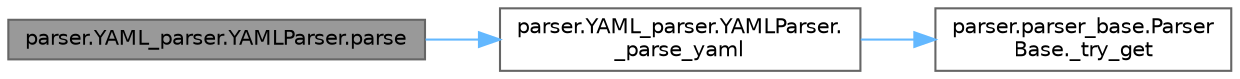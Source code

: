 digraph "parser.YAML_parser.YAMLParser.parse"
{
 // INTERACTIVE_SVG=YES
 // LATEX_PDF_SIZE
  bgcolor="transparent";
  edge [fontname=Helvetica,fontsize=10,labelfontname=Helvetica,labelfontsize=10];
  node [fontname=Helvetica,fontsize=10,shape=box,height=0.2,width=0.4];
  rankdir="LR";
  Node1 [label="parser.YAML_parser.YAMLParser.parse",height=0.2,width=0.4,color="gray40", fillcolor="grey60", style="filled", fontcolor="black",tooltip=" "];
  Node1 -> Node2 [color="steelblue1",style="solid"];
  Node2 [label="parser.YAML_parser.YAMLParser.\l_parse_yaml",height=0.2,width=0.4,color="grey40", fillcolor="white", style="filled",URL="$classparser_1_1_y_a_m_l__parser_1_1_y_a_m_l_parser.html#a54e76ebb98b2649f328c7b887dfa8107",tooltip=" "];
  Node2 -> Node3 [color="steelblue1",style="solid"];
  Node3 [label="parser.parser_base.Parser\lBase._try_get",height=0.2,width=0.4,color="grey40", fillcolor="white", style="filled",URL="$classparser_1_1parser__base_1_1_parser_base.html#a5d88e7661694746fee4816141582c3a7",tooltip=" "];
}
